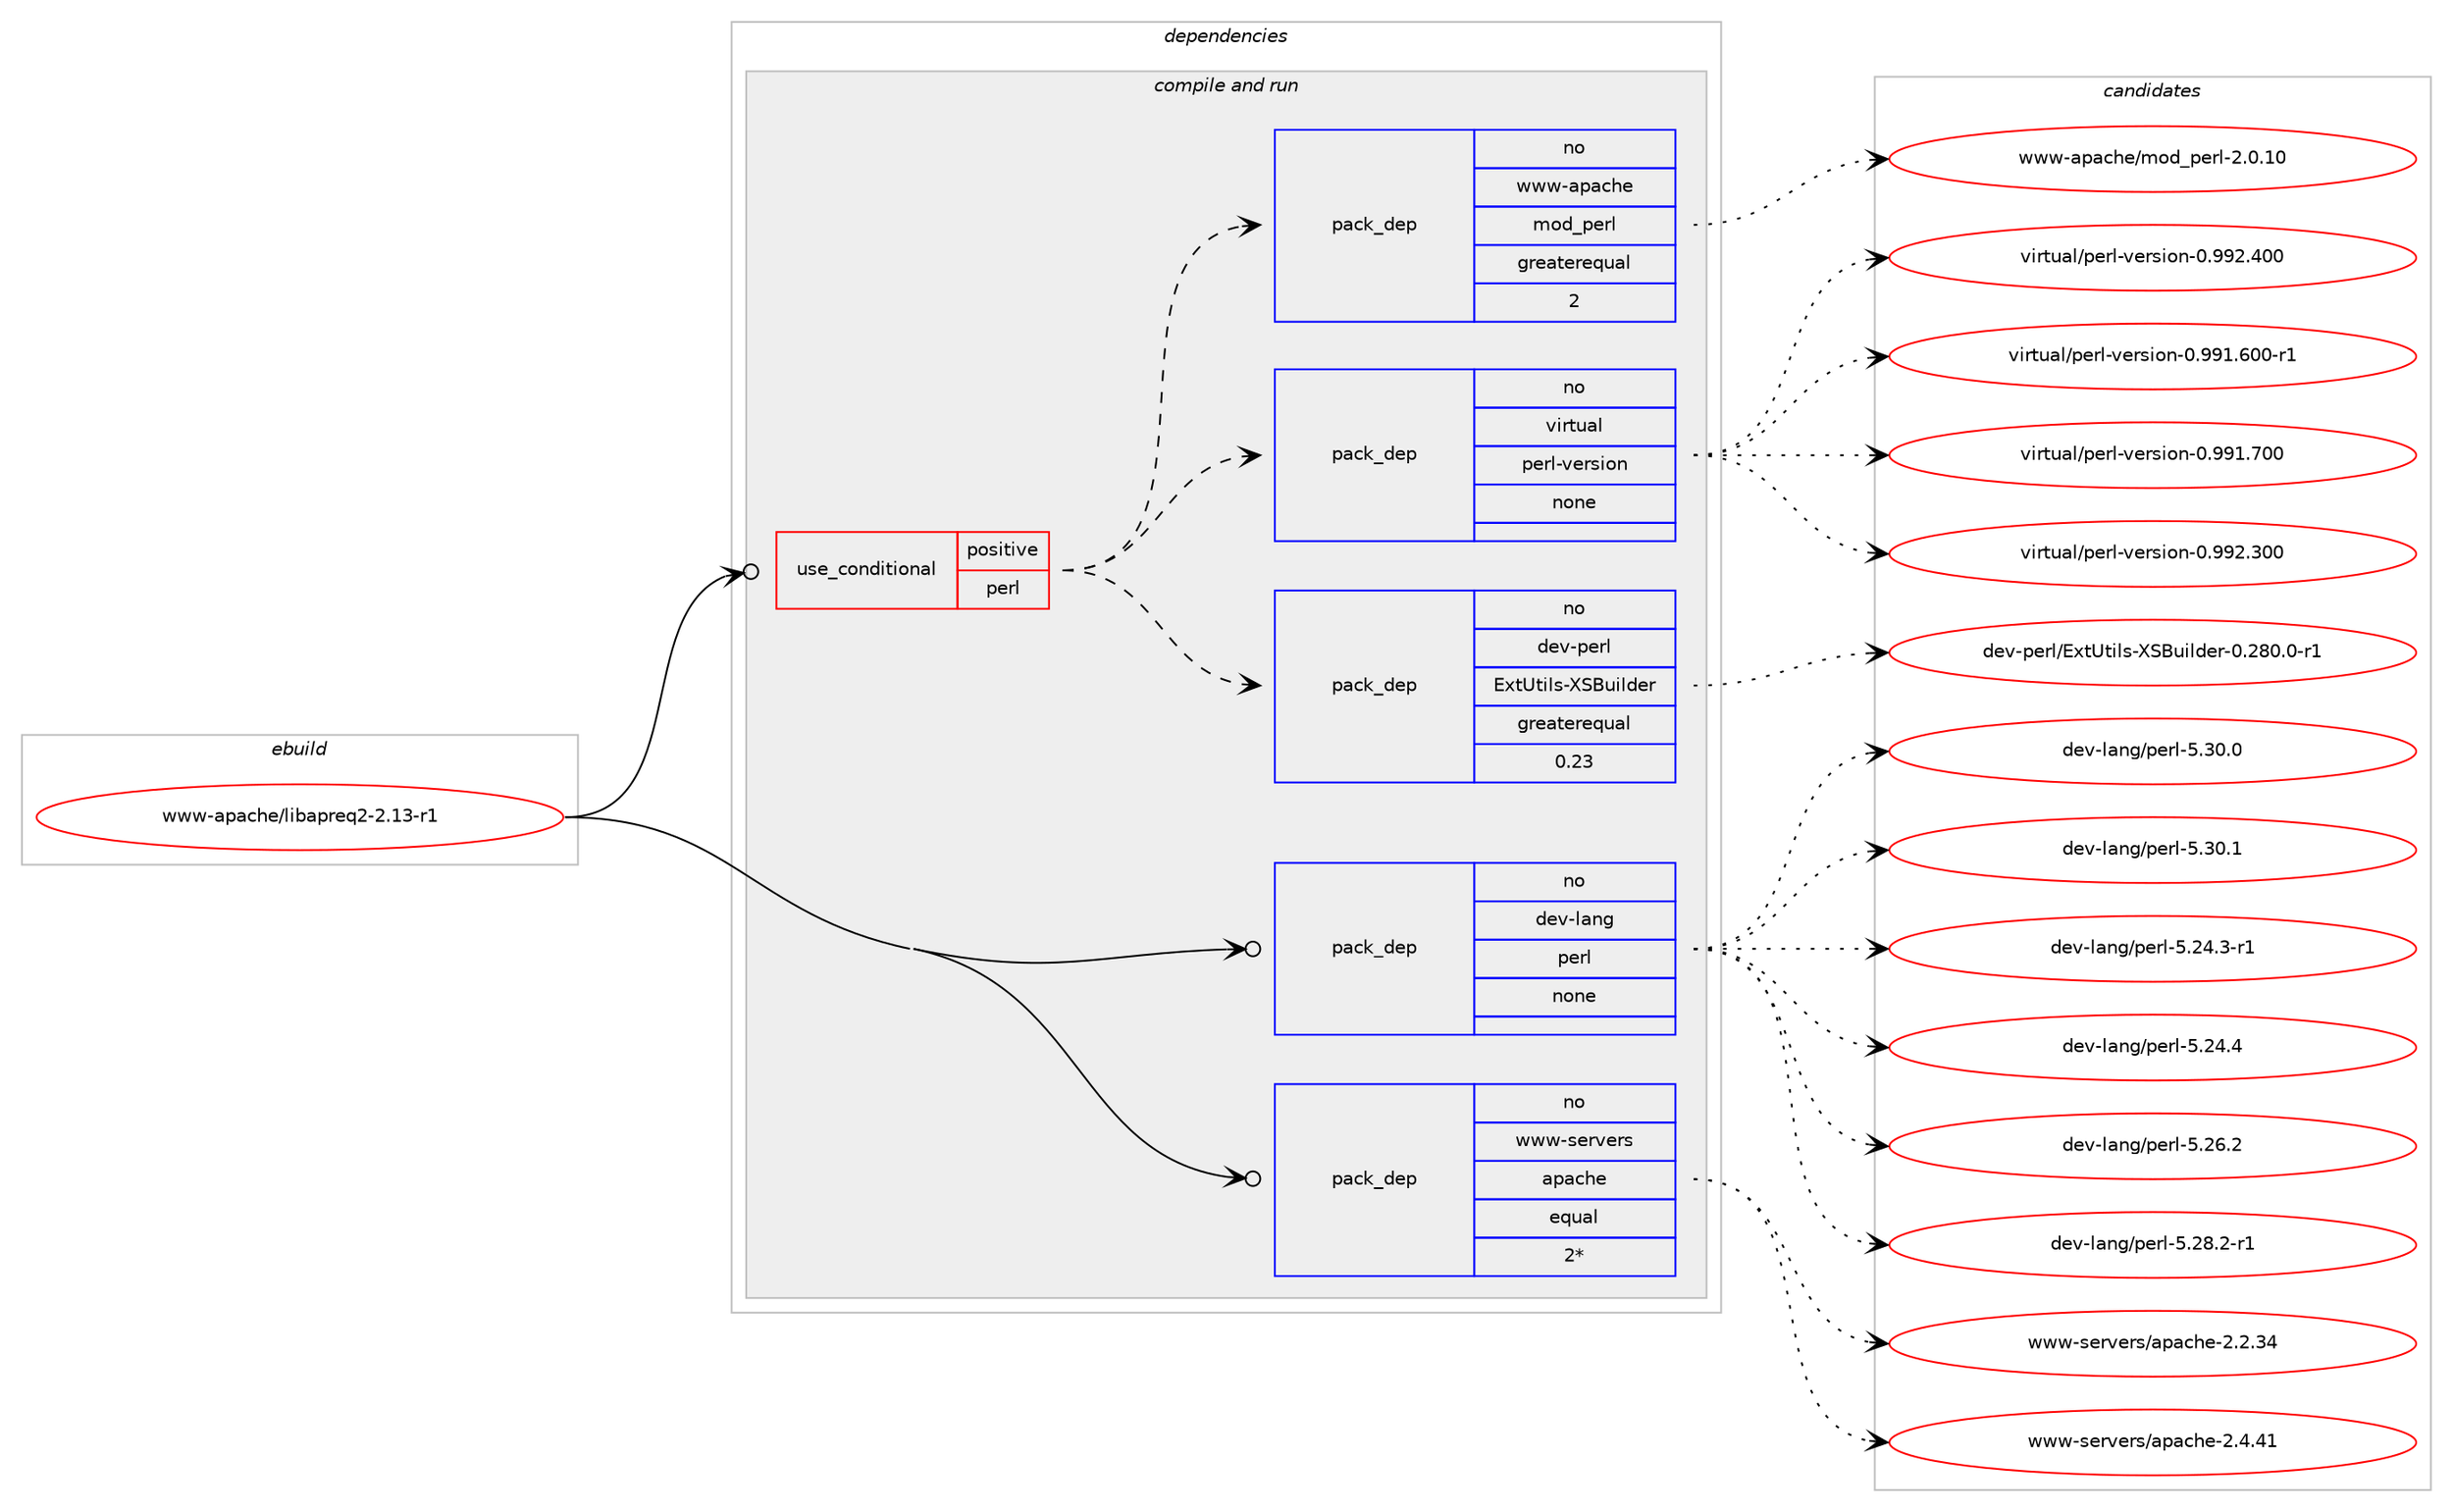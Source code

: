 digraph prolog {

# *************
# Graph options
# *************

newrank=true;
concentrate=true;
compound=true;
graph [rankdir=LR,fontname=Helvetica,fontsize=10,ranksep=1.5];#, ranksep=2.5, nodesep=0.2];
edge  [arrowhead=vee];
node  [fontname=Helvetica,fontsize=10];

# **********
# The ebuild
# **********

subgraph cluster_leftcol {
color=gray;
rank=same;
label=<<i>ebuild</i>>;
id [label="www-apache/libapreq2-2.13-r1", color=red, width=4, href="../www-apache/libapreq2-2.13-r1.svg"];
}

# ****************
# The dependencies
# ****************

subgraph cluster_midcol {
color=gray;
label=<<i>dependencies</i>>;
subgraph cluster_compile {
fillcolor="#eeeeee";
style=filled;
label=<<i>compile</i>>;
}
subgraph cluster_compileandrun {
fillcolor="#eeeeee";
style=filled;
label=<<i>compile and run</i>>;
subgraph cond216528 {
dependency902673 [label=<<TABLE BORDER="0" CELLBORDER="1" CELLSPACING="0" CELLPADDING="4"><TR><TD ROWSPAN="3" CELLPADDING="10">use_conditional</TD></TR><TR><TD>positive</TD></TR><TR><TD>perl</TD></TR></TABLE>>, shape=none, color=red];
subgraph pack669932 {
dependency902674 [label=<<TABLE BORDER="0" CELLBORDER="1" CELLSPACING="0" CELLPADDING="4" WIDTH="220"><TR><TD ROWSPAN="6" CELLPADDING="30">pack_dep</TD></TR><TR><TD WIDTH="110">no</TD></TR><TR><TD>dev-perl</TD></TR><TR><TD>ExtUtils-XSBuilder</TD></TR><TR><TD>greaterequal</TD></TR><TR><TD>0.23</TD></TR></TABLE>>, shape=none, color=blue];
}
dependency902673:e -> dependency902674:w [weight=20,style="dashed",arrowhead="vee"];
subgraph pack669933 {
dependency902675 [label=<<TABLE BORDER="0" CELLBORDER="1" CELLSPACING="0" CELLPADDING="4" WIDTH="220"><TR><TD ROWSPAN="6" CELLPADDING="30">pack_dep</TD></TR><TR><TD WIDTH="110">no</TD></TR><TR><TD>virtual</TD></TR><TR><TD>perl-version</TD></TR><TR><TD>none</TD></TR><TR><TD></TD></TR></TABLE>>, shape=none, color=blue];
}
dependency902673:e -> dependency902675:w [weight=20,style="dashed",arrowhead="vee"];
subgraph pack669934 {
dependency902676 [label=<<TABLE BORDER="0" CELLBORDER="1" CELLSPACING="0" CELLPADDING="4" WIDTH="220"><TR><TD ROWSPAN="6" CELLPADDING="30">pack_dep</TD></TR><TR><TD WIDTH="110">no</TD></TR><TR><TD>www-apache</TD></TR><TR><TD>mod_perl</TD></TR><TR><TD>greaterequal</TD></TR><TR><TD>2</TD></TR></TABLE>>, shape=none, color=blue];
}
dependency902673:e -> dependency902676:w [weight=20,style="dashed",arrowhead="vee"];
}
id:e -> dependency902673:w [weight=20,style="solid",arrowhead="odotvee"];
subgraph pack669935 {
dependency902677 [label=<<TABLE BORDER="0" CELLBORDER="1" CELLSPACING="0" CELLPADDING="4" WIDTH="220"><TR><TD ROWSPAN="6" CELLPADDING="30">pack_dep</TD></TR><TR><TD WIDTH="110">no</TD></TR><TR><TD>dev-lang</TD></TR><TR><TD>perl</TD></TR><TR><TD>none</TD></TR><TR><TD></TD></TR></TABLE>>, shape=none, color=blue];
}
id:e -> dependency902677:w [weight=20,style="solid",arrowhead="odotvee"];
subgraph pack669936 {
dependency902678 [label=<<TABLE BORDER="0" CELLBORDER="1" CELLSPACING="0" CELLPADDING="4" WIDTH="220"><TR><TD ROWSPAN="6" CELLPADDING="30">pack_dep</TD></TR><TR><TD WIDTH="110">no</TD></TR><TR><TD>www-servers</TD></TR><TR><TD>apache</TD></TR><TR><TD>equal</TD></TR><TR><TD>2*</TD></TR></TABLE>>, shape=none, color=blue];
}
id:e -> dependency902678:w [weight=20,style="solid",arrowhead="odotvee"];
}
subgraph cluster_run {
fillcolor="#eeeeee";
style=filled;
label=<<i>run</i>>;
}
}

# **************
# The candidates
# **************

subgraph cluster_choices {
rank=same;
color=gray;
label=<<i>candidates</i>>;

subgraph choice669932 {
color=black;
nodesep=1;
choice100101118451121011141084769120116851161051081154588836611710510810010111445484650564846484511449 [label="dev-perl/ExtUtils-XSBuilder-0.280.0-r1", color=red, width=4,href="../dev-perl/ExtUtils-XSBuilder-0.280.0-r1.svg"];
dependency902674:e -> choice100101118451121011141084769120116851161051081154588836611710510810010111445484650564846484511449:w [style=dotted,weight="100"];
}
subgraph choice669933 {
color=black;
nodesep=1;
choice118105114116117971084711210111410845118101114115105111110454846575749465448484511449 [label="virtual/perl-version-0.991.600-r1", color=red, width=4,href="../virtual/perl-version-0.991.600-r1.svg"];
choice11810511411611797108471121011141084511810111411510511111045484657574946554848 [label="virtual/perl-version-0.991.700", color=red, width=4,href="../virtual/perl-version-0.991.700.svg"];
choice11810511411611797108471121011141084511810111411510511111045484657575046514848 [label="virtual/perl-version-0.992.300", color=red, width=4,href="../virtual/perl-version-0.992.300.svg"];
choice11810511411611797108471121011141084511810111411510511111045484657575046524848 [label="virtual/perl-version-0.992.400", color=red, width=4,href="../virtual/perl-version-0.992.400.svg"];
dependency902675:e -> choice118105114116117971084711210111410845118101114115105111110454846575749465448484511449:w [style=dotted,weight="100"];
dependency902675:e -> choice11810511411611797108471121011141084511810111411510511111045484657574946554848:w [style=dotted,weight="100"];
dependency902675:e -> choice11810511411611797108471121011141084511810111411510511111045484657575046514848:w [style=dotted,weight="100"];
dependency902675:e -> choice11810511411611797108471121011141084511810111411510511111045484657575046524848:w [style=dotted,weight="100"];
}
subgraph choice669934 {
color=black;
nodesep=1;
choice11911911945971129799104101471091111009511210111410845504648464948 [label="www-apache/mod_perl-2.0.10", color=red, width=4,href="../www-apache/mod_perl-2.0.10.svg"];
dependency902676:e -> choice11911911945971129799104101471091111009511210111410845504648464948:w [style=dotted,weight="100"];
}
subgraph choice669935 {
color=black;
nodesep=1;
choice100101118451089711010347112101114108455346505246514511449 [label="dev-lang/perl-5.24.3-r1", color=red, width=4,href="../dev-lang/perl-5.24.3-r1.svg"];
choice10010111845108971101034711210111410845534650524652 [label="dev-lang/perl-5.24.4", color=red, width=4,href="../dev-lang/perl-5.24.4.svg"];
choice10010111845108971101034711210111410845534650544650 [label="dev-lang/perl-5.26.2", color=red, width=4,href="../dev-lang/perl-5.26.2.svg"];
choice100101118451089711010347112101114108455346505646504511449 [label="dev-lang/perl-5.28.2-r1", color=red, width=4,href="../dev-lang/perl-5.28.2-r1.svg"];
choice10010111845108971101034711210111410845534651484648 [label="dev-lang/perl-5.30.0", color=red, width=4,href="../dev-lang/perl-5.30.0.svg"];
choice10010111845108971101034711210111410845534651484649 [label="dev-lang/perl-5.30.1", color=red, width=4,href="../dev-lang/perl-5.30.1.svg"];
dependency902677:e -> choice100101118451089711010347112101114108455346505246514511449:w [style=dotted,weight="100"];
dependency902677:e -> choice10010111845108971101034711210111410845534650524652:w [style=dotted,weight="100"];
dependency902677:e -> choice10010111845108971101034711210111410845534650544650:w [style=dotted,weight="100"];
dependency902677:e -> choice100101118451089711010347112101114108455346505646504511449:w [style=dotted,weight="100"];
dependency902677:e -> choice10010111845108971101034711210111410845534651484648:w [style=dotted,weight="100"];
dependency902677:e -> choice10010111845108971101034711210111410845534651484649:w [style=dotted,weight="100"];
}
subgraph choice669936 {
color=black;
nodesep=1;
choice119119119451151011141181011141154797112979910410145504650465152 [label="www-servers/apache-2.2.34", color=red, width=4,href="../www-servers/apache-2.2.34.svg"];
choice119119119451151011141181011141154797112979910410145504652465249 [label="www-servers/apache-2.4.41", color=red, width=4,href="../www-servers/apache-2.4.41.svg"];
dependency902678:e -> choice119119119451151011141181011141154797112979910410145504650465152:w [style=dotted,weight="100"];
dependency902678:e -> choice119119119451151011141181011141154797112979910410145504652465249:w [style=dotted,weight="100"];
}
}

}
